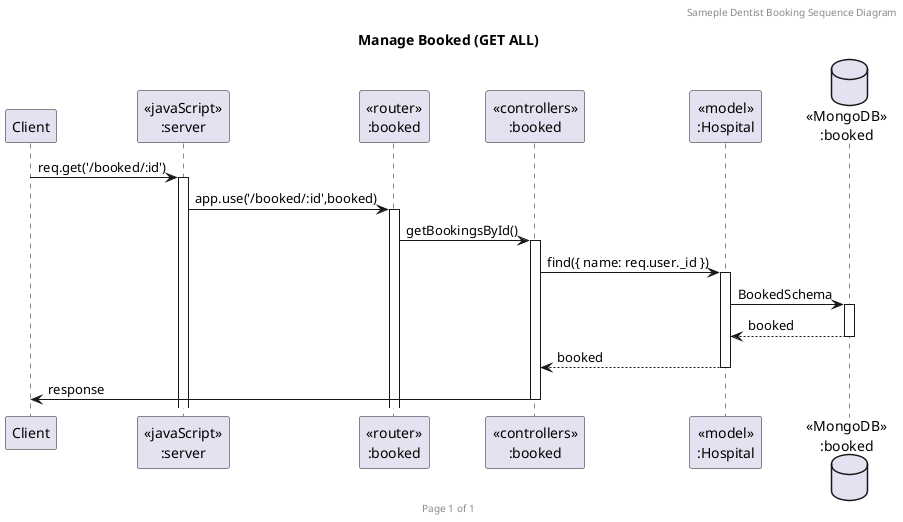 @startuml Manage Booked (GET ALL)

header Sameple Dentist Booking Sequence Diagram
footer Page %page% of %lastpage%
title "Manage Booked (GET ALL)"

participant "Client" as client
participant "<<javaScript>>\n:server" as server
participant "<<router>>\n:booked" as routerBooked
participant "<<controllers>>\n:booked" as controllersBooked
participant "<<model>>\n:Hospital" as modelBooked
database "<<MongoDB>>\n:booked" as BookedDatabase

client->server ++:req.get('/booked/:id')
server->routerBooked ++:app.use('/booked/:id',booked)
routerBooked -> controllersBooked ++:getBookingsById()
controllersBooked->modelBooked ++:find({ name: req.user._id })
modelBooked ->BookedDatabase ++: BookedSchema
BookedDatabase --> modelBooked --: booked
controllersBooked <-- modelBooked --:booked
controllersBooked->client --:response

@enduml